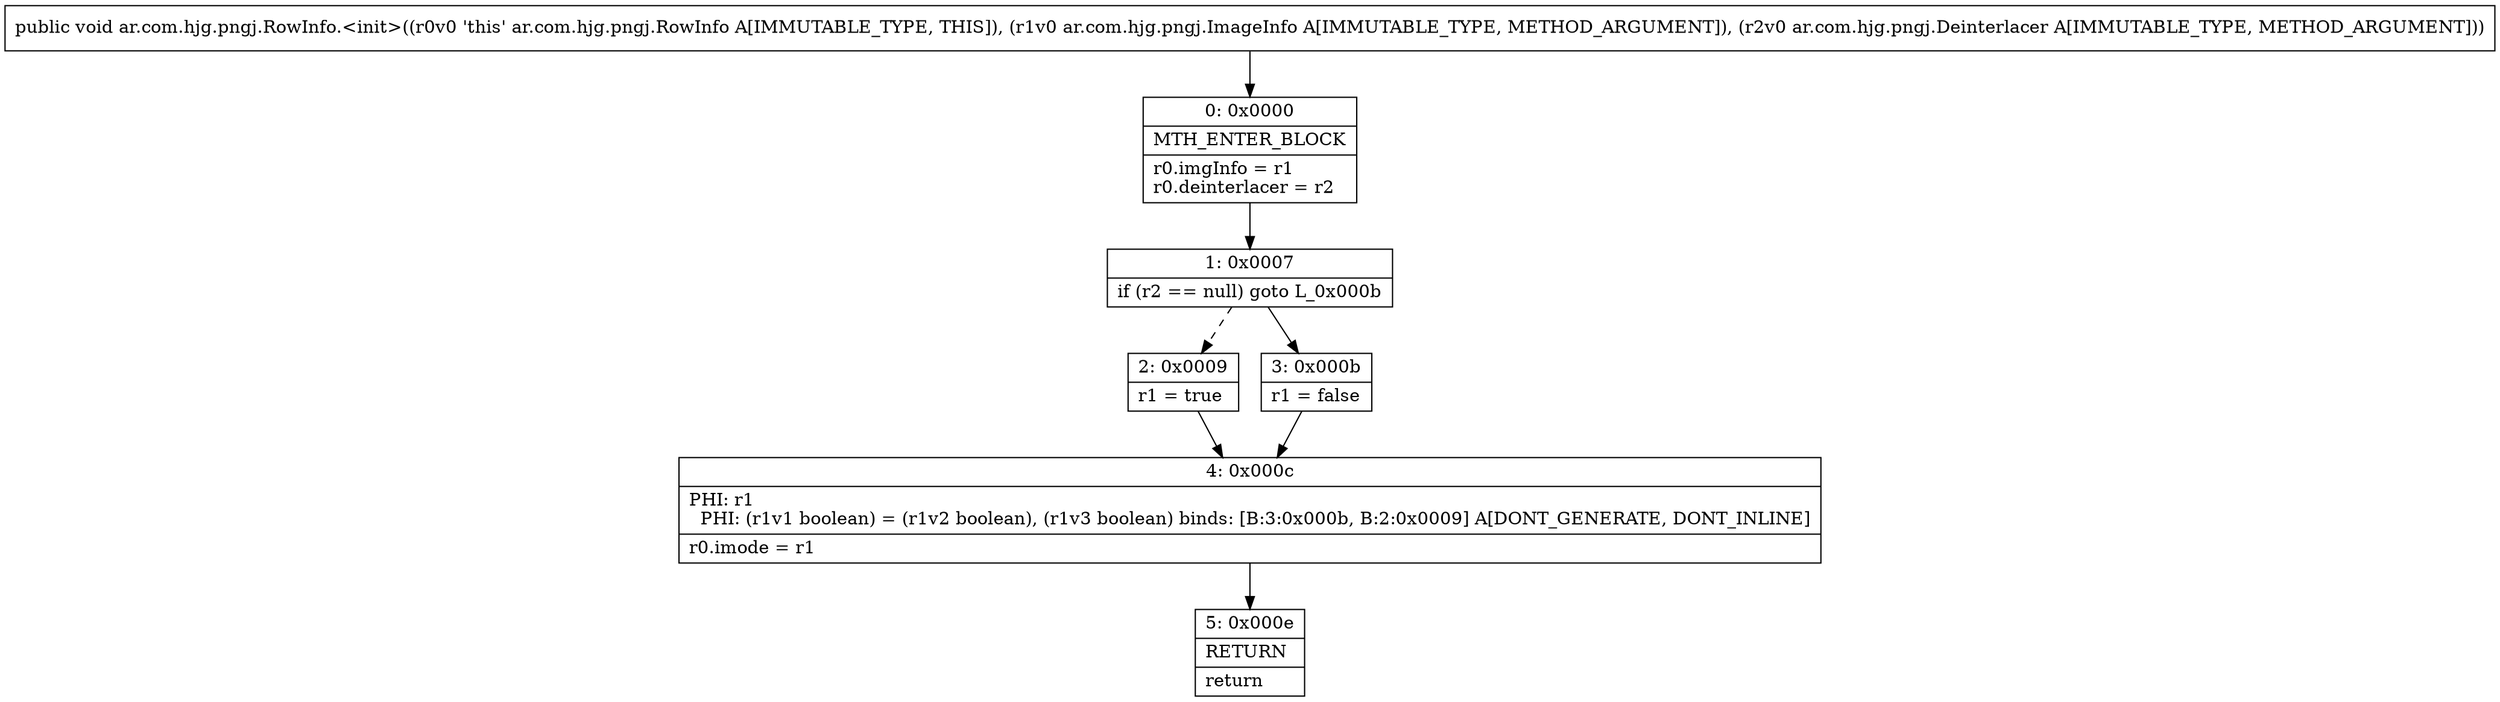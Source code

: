 digraph "CFG forar.com.hjg.pngj.RowInfo.\<init\>(Lar\/com\/hjg\/pngj\/ImageInfo;Lar\/com\/hjg\/pngj\/Deinterlacer;)V" {
Node_0 [shape=record,label="{0\:\ 0x0000|MTH_ENTER_BLOCK\l|r0.imgInfo = r1\lr0.deinterlacer = r2\l}"];
Node_1 [shape=record,label="{1\:\ 0x0007|if (r2 == null) goto L_0x000b\l}"];
Node_2 [shape=record,label="{2\:\ 0x0009|r1 = true\l}"];
Node_3 [shape=record,label="{3\:\ 0x000b|r1 = false\l}"];
Node_4 [shape=record,label="{4\:\ 0x000c|PHI: r1 \l  PHI: (r1v1 boolean) = (r1v2 boolean), (r1v3 boolean) binds: [B:3:0x000b, B:2:0x0009] A[DONT_GENERATE, DONT_INLINE]\l|r0.imode = r1\l}"];
Node_5 [shape=record,label="{5\:\ 0x000e|RETURN\l|return\l}"];
MethodNode[shape=record,label="{public void ar.com.hjg.pngj.RowInfo.\<init\>((r0v0 'this' ar.com.hjg.pngj.RowInfo A[IMMUTABLE_TYPE, THIS]), (r1v0 ar.com.hjg.pngj.ImageInfo A[IMMUTABLE_TYPE, METHOD_ARGUMENT]), (r2v0 ar.com.hjg.pngj.Deinterlacer A[IMMUTABLE_TYPE, METHOD_ARGUMENT])) }"];
MethodNode -> Node_0;
Node_0 -> Node_1;
Node_1 -> Node_2[style=dashed];
Node_1 -> Node_3;
Node_2 -> Node_4;
Node_3 -> Node_4;
Node_4 -> Node_5;
}

